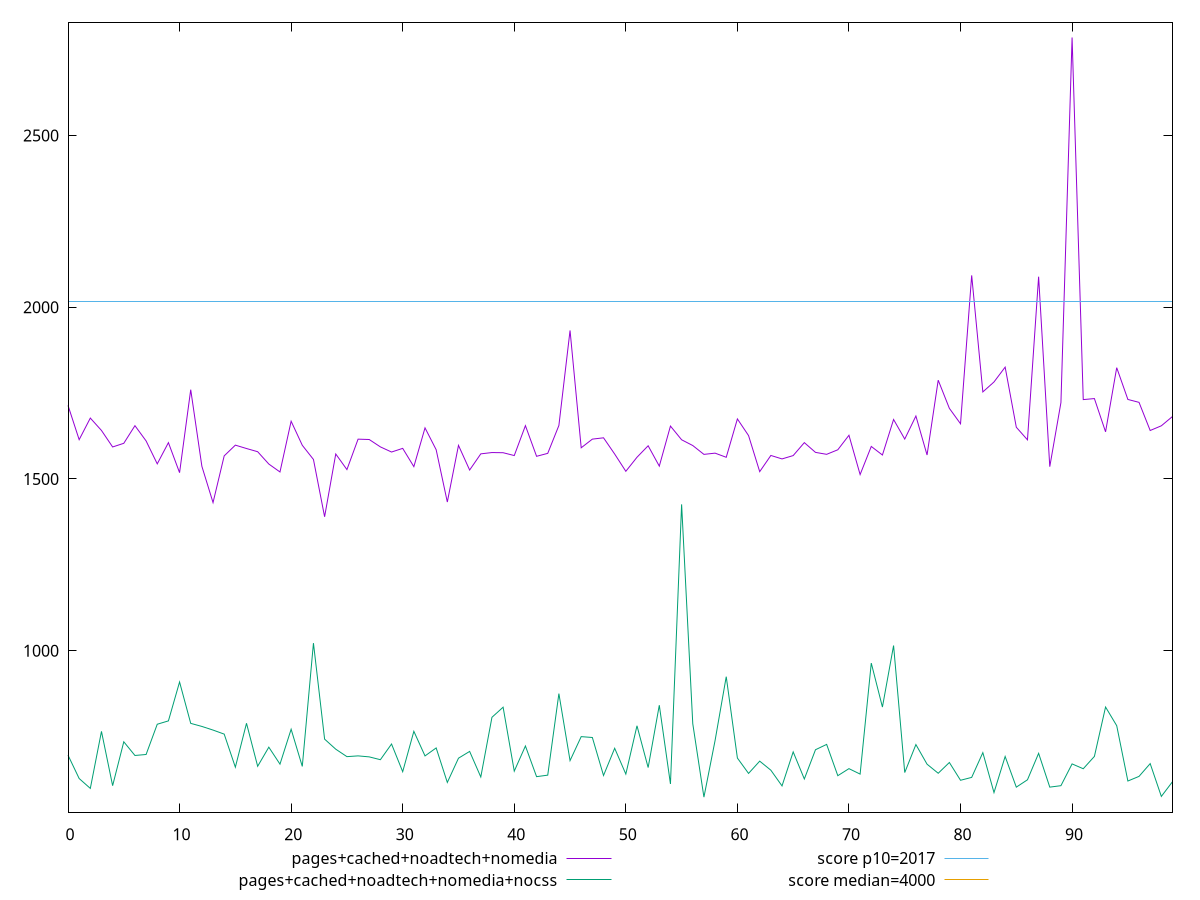 reset

$pagesCachedNoadtechNomedia <<EOF
0 1714.1880000000008
1 1614.4560000000004
2 1677.3160000000003
3 1641.2640000000004
4 1593.2160000000006
5 1603.8840000000005
6 1655.188
7 1610.772000000001
8 1544.0320000000006
9 1605.8120000000008
10 1518.3680000000004
11 1760.0040000000001
12 1536.8760000000007
13 1431.268
14 1567.2800000000007
15 1598.5440000000003
16 1588.6759999999995
17 1579.392000000001
18 1543.508
19 1520.4160000000008
20 1668.1440000000011
21 1598.1280000000002
22 1556.8480000000004
23 1390.0400000000006
24 1572.7640000000004
25 1527.3920000000003
26 1615.9640000000006
27 1614.9200000000005
28 1593.4600000000005
29 1578.4800000000005
30 1589.1160000000013
31 1535.94
32 1648.7519999999997
33 1585.148000000001
34 1432.9360000000006
35 1597.8320000000008
36 1526.06
37 1573.148000000001
38 1576.9600000000005
39 1576.4520000000005
40 1568.2119999999998
41 1655.2560000000005
42 1566.0200000000002
43 1574.6160000000002
44 1655.7599999999998
45 1932.3960000000009
46 1590.8279999999995
47 1616.0400000000006
48 1619.8680000000002
49 1572.6120000000005
50 1522.364
51 1563.2720000000002
52 1596.6720000000007
53 1537.4080000000006
54 1654.0360000000003
55 1614.1480000000006
56 1597.3720000000005
57 1571.6360000000009
58 1575.228000000001
59 1563.1800000000007
60 1674.8320000000003
61 1626.4040000000007
62 1521.3440000000005
63 1568.4880000000005
64 1558.4160000000002
65 1568.1320000000007
66 1605.8240000000005
67 1577.4520000000002
68 1571.7720000000006
69 1585.0240000000001
70 1627.292000000001
71 1512.8920000000005
72 1594.7200000000005
73 1569.7960000000007
74 1673.2280000000007
75 1616.220000000001
76 1683.288000000001
77 1569.8240000000003
78 1787.6520000000012
79 1705.640000000001
80 1660.7520000000015
81 2092.768000000002
82 1753.4680000000005
83 1782.4560000000006
84 1825.6520000000007
85 1650.6320000000007
86 1613.9600000000007
87 2088.9920000000016
88 1535.8320000000008
89 1722.4960000000003
90 2785.308
91 1731.1200000000008
92 1734.0880000000002
93 1637.2720000000004
94 1824.0640000000003
95 1731.5560000000005
96 1723.0840000000005
97 1641.1560000000004
98 1654.8480000000004
99 1681.9520000000005
EOF

$pagesCachedNoadtechNomediaNocss <<EOF
0 696.0480000000002
1 627.9480000000001
2 599.1960000000001
3 765.1920000000001
4 607.128
5 734.9000000000002
6 695.0600000000002
7 697.936
8 785.9920000000003
9 795.7560000000004
10 908.9680000000008
11 788.5280000000002
12 779.5999999999999
13 769.0120000000004
14 757.2399999999999
15 660.9399999999998
16 788.8000000000001
17 663.5720000000005
18 719.2160000000003
19 669.8400000000003
20 771.4440000000001
21 663.1960000000003
22 1022.1680000000006
23 742.6480000000004
24 713.364
25 691.676
26 693.8880000000003
27 690.9640000000003
28 682.7520000000002
29 728.4080000000005
30 647.8199999999999
31 765.3960000000001
32 693.7800000000001
33 717
34 616.5520000000001
35 687.1399999999999
36 706.8760000000001
37 632.4680000000001
38 806.2560000000001
39 835.6120000000001
40 649.4680000000001
41 722.6640000000003
42 633.3960000000001
43 637.7840000000001
44 875.2160000000003
45 680.0840000000003
46 749.9360000000007
47 747.4039999999998
48 636.7760000000002
49 716.0000000000002
50 640.904
51 781.5360000000003
52 659.8720000000003
53 841.372
54 612.1120000000003
55 1426.188000000001
56 787.5840000000003
57 573.7360000000002
58 738.6800000000003
59 924.5160000000003
60 687.6000000000004
61 642.844
62 678.556
63 652.164
64 606.4480000000002
65 705.4680000000001
66 626.664
67 711.7720000000003
68 727.3080000000006
69 636.2160000000003
70 656.72
71 640.8440000000002
72 964.0280000000007
73 836.02
74 1015.0960000000005
75 645.3280000000001
76 726.8160000000003
77 669.7
78 643.2760000000001
79 674.6440000000001
80 622.8480000000001
81 631.2720000000002
82 703.3000000000004
83 587.0240000000002
84 692.0960000000001
85 602.8440000000004
86 624.2760000000004
87 701.2960000000002
88 602.9240000000002
89 607.1120000000003
90 670.5200000000001
91 656.4160000000003
92 692.3440000000003
93 836.0680000000001
94 781.8000000000002
95 620.7040000000002
96 634.1960000000003
97 671.3760000000001
98 575.9000000000002
99 618.7040000000002
EOF

set key outside below
set xrange [0:99]
set yrange [529.5045600000002:2829.53944]
set trange [529.5045600000002:2829.53944]
set terminal svg size 640, 520 enhanced background rgb 'white'
set output "report_00009_2021-02-08T22-37-41.559Z/mainthread-work-breakdown/comparison/line/3_vs_4.svg"

plot $pagesCachedNoadtechNomedia title "pages+cached+noadtech+nomedia" with line, \
     $pagesCachedNoadtechNomediaNocss title "pages+cached+noadtech+nomedia+nocss" with line, \
     2017 title "score p10=2017", \
     4000 title "score median=4000"

reset
